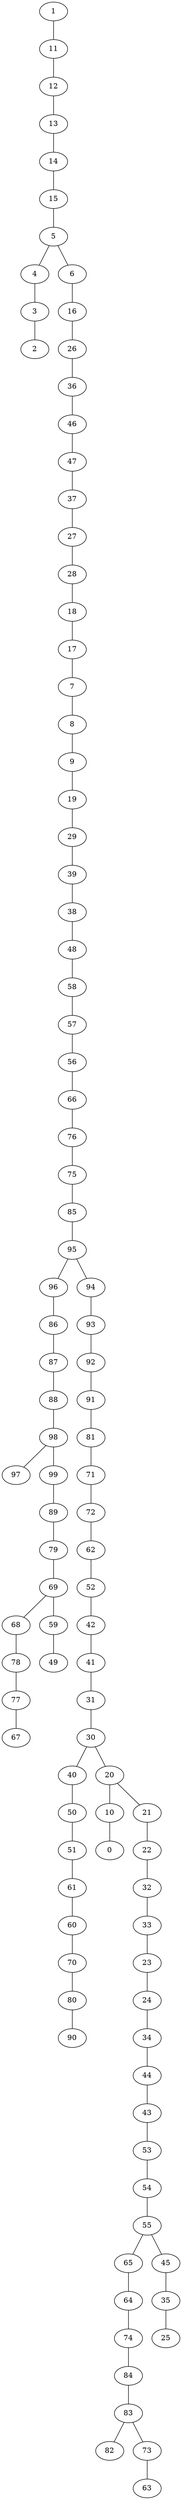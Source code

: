 strict graph G {
1;
11;
12;
13;
14;
15;
5;
4;
3;
2;
6;
16;
26;
36;
46;
47;
37;
27;
28;
18;
17;
7;
8;
9;
19;
29;
39;
38;
48;
58;
57;
56;
66;
76;
75;
85;
95;
96;
86;
87;
88;
98;
97;
99;
89;
79;
69;
68;
78;
77;
67;
59;
49;
94;
93;
92;
91;
81;
71;
72;
62;
52;
42;
41;
31;
30;
40;
50;
51;
61;
60;
70;
80;
90;
20;
10;
0;
21;
22;
32;
33;
23;
24;
34;
44;
43;
53;
54;
55;
65;
64;
74;
84;
83;
82;
73;
63;
45;
35;
25;
83 -- 73;
30 -- 40;
48 -- 58;
64 -- 74;
85 -- 95;
32 -- 33;
86 -- 87;
76 -- 75;
23 -- 24;
59 -- 49;
54 -- 55;
33 -- 23;
55 -- 65;
20 -- 10;
38 -- 48;
77 -- 67;
22 -- 32;
66 -- 76;
45 -- 35;
19 -- 29;
14 -- 15;
53 -- 54;
28 -- 18;
78 -- 77;
80 -- 90;
74 -- 84;
83 -- 82;
8 -- 9;
21 -- 22;
89 -- 79;
35 -- 25;
46 -- 47;
57 -- 56;
43 -- 53;
95 -- 96;
40 -- 50;
73 -- 63;
88 -- 98;
24 -- 34;
65 -- 64;
72 -- 62;
4 -- 3;
16 -- 26;
75 -- 85;
96 -- 86;
68 -- 78;
47 -- 37;
5 -- 4;
69 -- 68;
3 -- 2;
44 -- 43;
13 -- 14;
92 -- 91;
37 -- 27;
62 -- 52;
31 -- 30;
58 -- 57;
61 -- 60;
18 -- 17;
50 -- 51;
98 -- 97;
36 -- 46;
52 -- 42;
41 -- 31;
15 -- 5;
12 -- 13;
71 -- 72;
17 -- 7;
11 -- 12;
1 -- 11;
34 -- 44;
98 -- 99;
7 -- 8;
42 -- 41;
70 -- 80;
99 -- 89;
94 -- 93;
60 -- 70;
29 -- 39;
95 -- 94;
20 -- 21;
56 -- 66;
5 -- 6;
9 -- 19;
84 -- 83;
39 -- 38;
27 -- 28;
26 -- 36;
51 -- 61;
91 -- 81;
87 -- 88;
6 -- 16;
69 -- 59;
30 -- 20;
10 -- 0;
81 -- 71;
55 -- 45;
79 -- 69;
93 -- 92;
}
